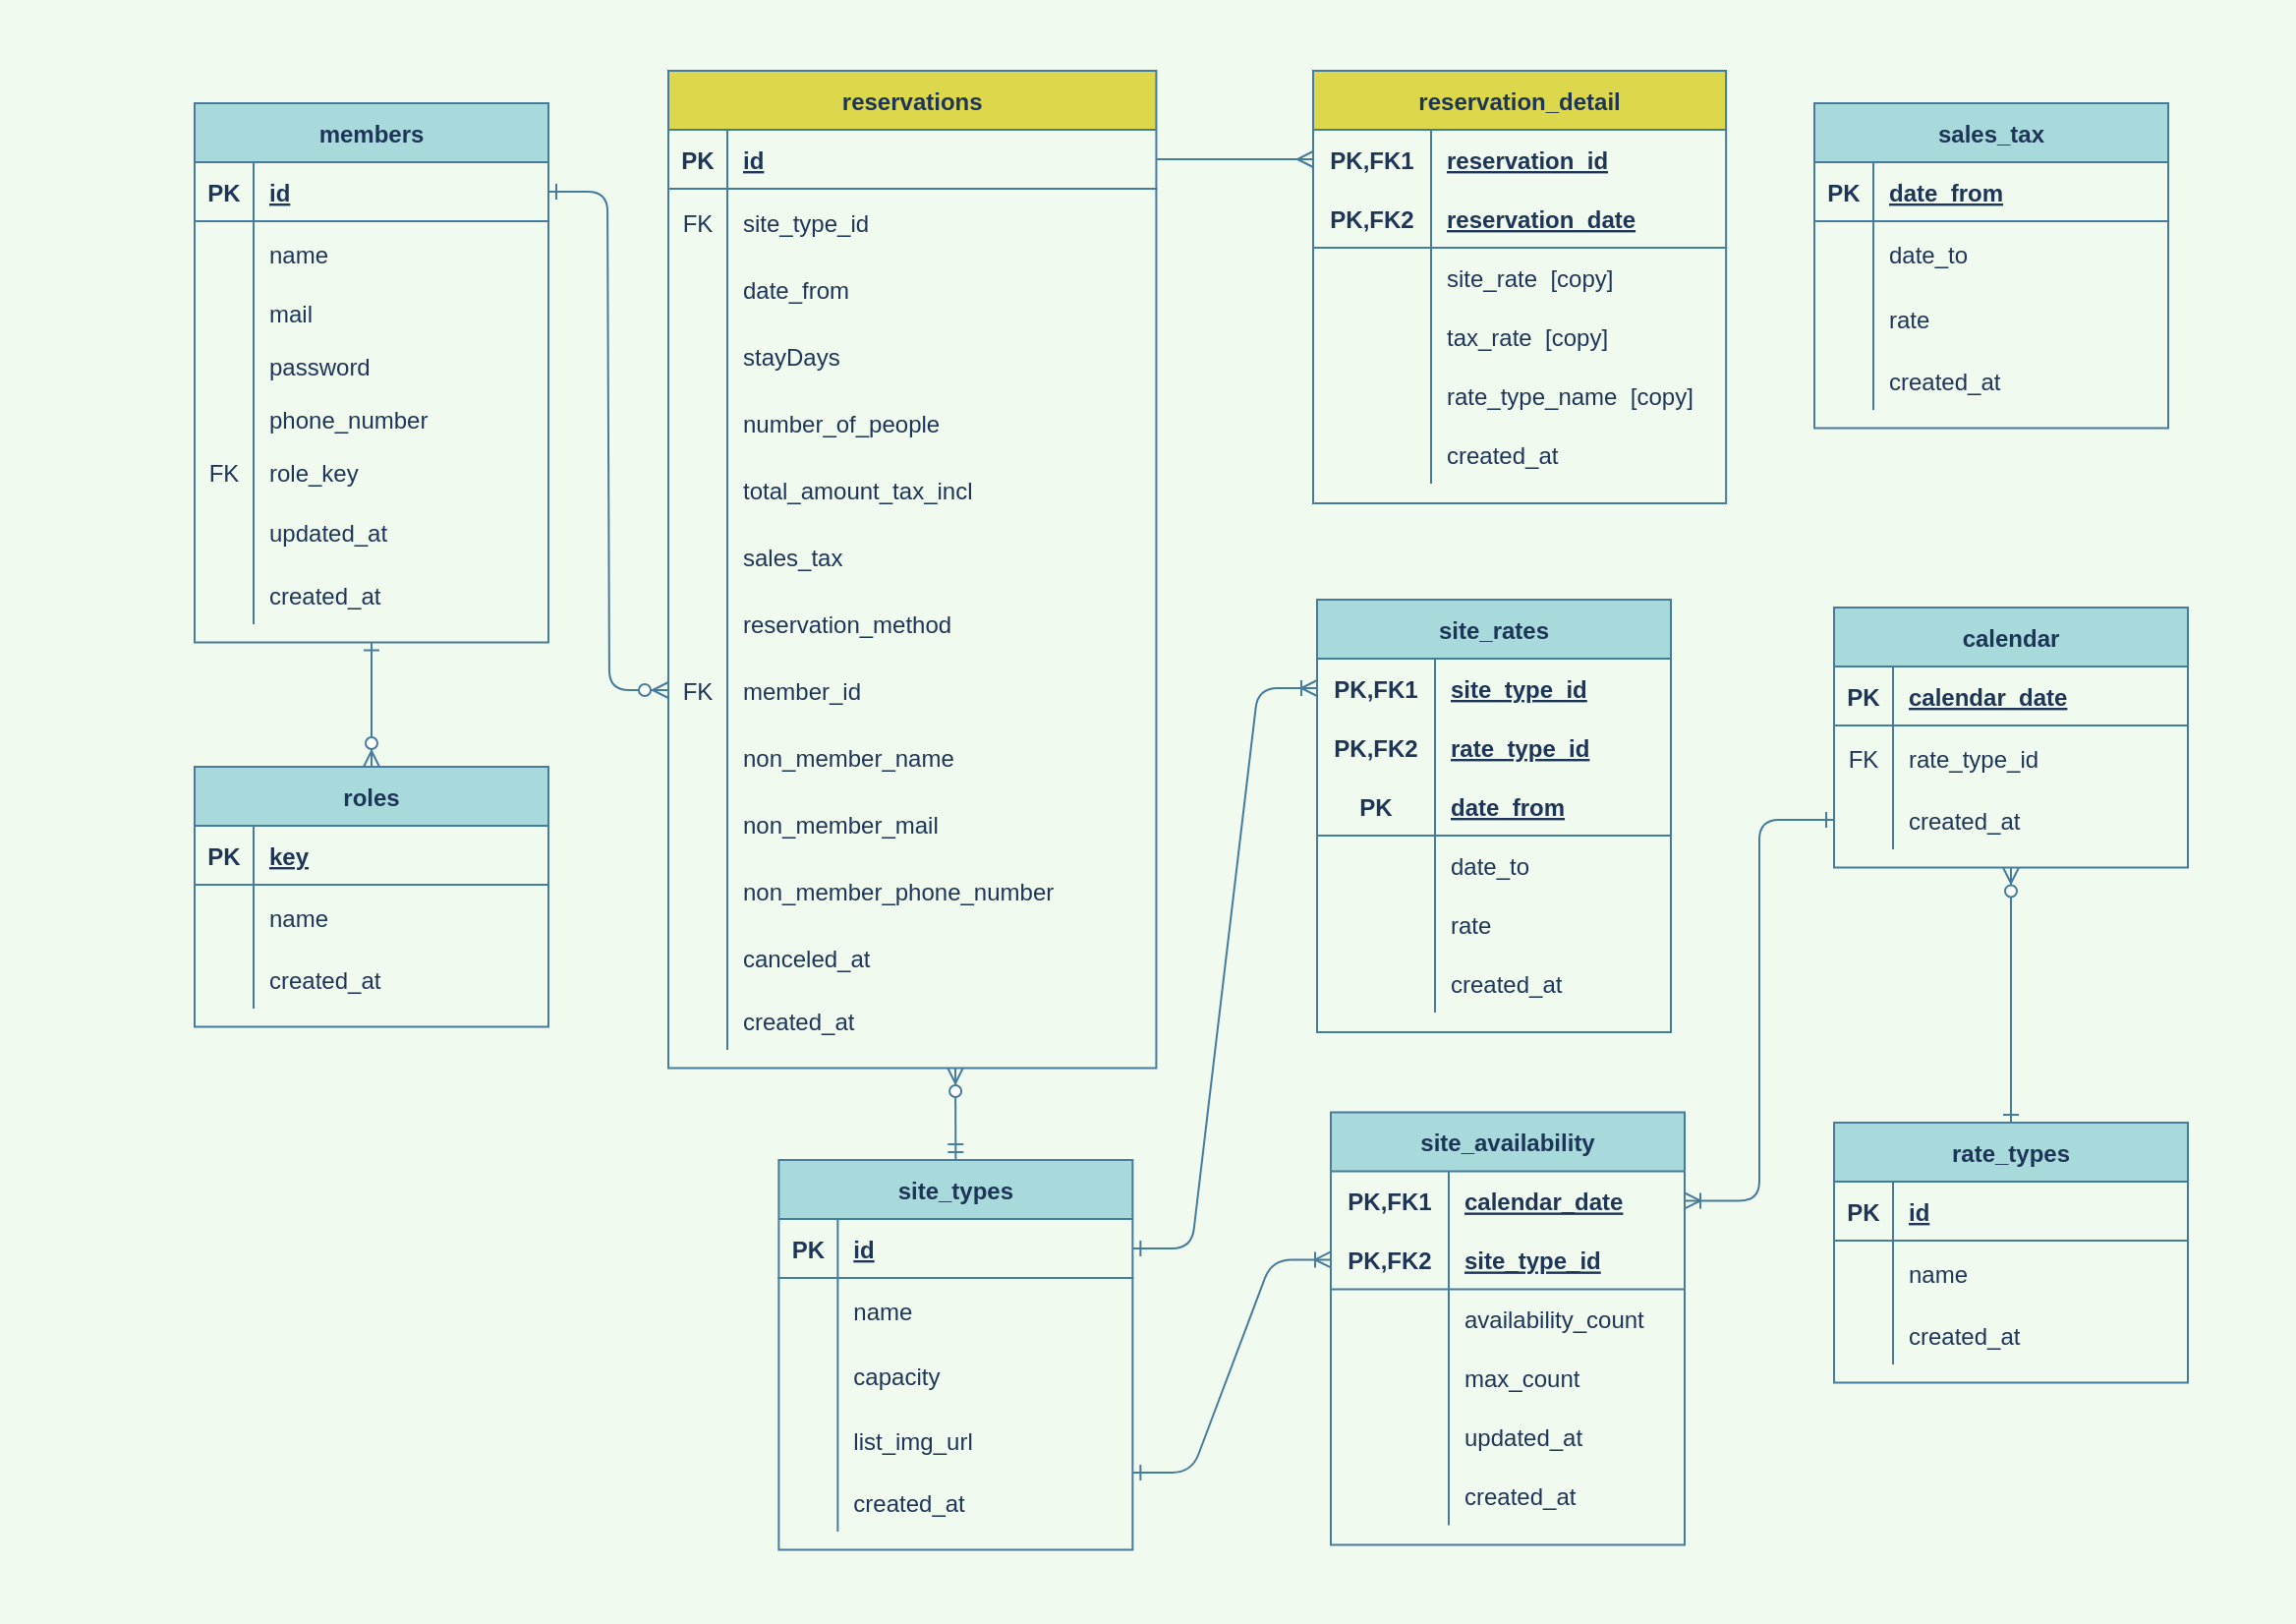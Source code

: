 <mxfile>
    <diagram id="zDYJP6Qu5D2KTp6xRncn" name="ページ1">
        <mxGraphModel dx="937" dy="673" grid="0" gridSize="10" guides="1" tooltips="1" connect="1" arrows="1" fold="1" page="1" pageScale="1" pageWidth="1169" pageHeight="827" background="#F1FAEE" math="0" shadow="0">
            <root>
                <mxCell id="0"/>
                <mxCell id="1" parent="0"/>
                <mxCell id="901" value="" style="whiteSpace=wrap;html=1;fillColor=none;fontColor=#1D3557;strokeColor=none;" parent="1" vertex="1">
                    <mxGeometry y="2" width="1167" height="825" as="geometry"/>
                </mxCell>
                <mxCell id="2" value="members" style="shape=table;startSize=30;container=1;collapsible=1;childLayout=tableLayout;fixedRows=1;rowLines=0;fontStyle=1;align=center;resizeLast=1;fillColor=#A8DADC;strokeColor=#457B9D;fontColor=#1D3557;" parent="1" vertex="1">
                    <mxGeometry x="99" y="54.5" width="180" height="274.25" as="geometry"/>
                </mxCell>
                <mxCell id="3" value="" style="shape=partialRectangle;collapsible=0;dropTarget=0;pointerEvents=0;fillColor=none;top=0;left=0;bottom=1;right=0;points=[[0,0.5],[1,0.5]];portConstraint=eastwest;strokeColor=#457B9D;fontColor=#1D3557;" parent="2" vertex="1">
                    <mxGeometry y="30" width="180" height="30" as="geometry"/>
                </mxCell>
                <mxCell id="4" value="PK" style="shape=partialRectangle;connectable=0;fillColor=none;top=0;left=0;bottom=0;right=0;fontStyle=1;overflow=hidden;strokeColor=#457B9D;fontColor=#1D3557;" parent="3" vertex="1">
                    <mxGeometry width="30" height="30" as="geometry"/>
                </mxCell>
                <mxCell id="5" value="id" style="shape=partialRectangle;connectable=0;fillColor=none;top=0;left=0;bottom=0;right=0;align=left;spacingLeft=6;fontStyle=5;overflow=hidden;strokeColor=#457B9D;fontColor=#1D3557;" parent="3" vertex="1">
                    <mxGeometry x="30" width="150" height="30" as="geometry"/>
                </mxCell>
                <mxCell id="6" value="" style="shape=partialRectangle;collapsible=0;dropTarget=0;pointerEvents=0;fillColor=none;top=0;left=0;bottom=0;right=0;points=[[0,0.5],[1,0.5]];portConstraint=eastwest;strokeColor=#457B9D;fontColor=#1D3557;" parent="2" vertex="1">
                    <mxGeometry y="60" width="180" height="33" as="geometry"/>
                </mxCell>
                <mxCell id="7" value="" style="shape=partialRectangle;connectable=0;fillColor=none;top=0;left=0;bottom=0;right=0;editable=1;overflow=hidden;strokeColor=#457B9D;fontColor=#1D3557;" parent="6" vertex="1">
                    <mxGeometry width="30" height="33" as="geometry"/>
                </mxCell>
                <mxCell id="8" value="name" style="shape=partialRectangle;connectable=0;fillColor=none;top=0;left=0;bottom=0;right=0;align=left;spacingLeft=6;overflow=hidden;strokeColor=#457B9D;fontColor=#1D3557;" parent="6" vertex="1">
                    <mxGeometry x="30" width="150" height="33" as="geometry"/>
                </mxCell>
                <mxCell id="9" value="" style="shape=partialRectangle;collapsible=0;dropTarget=0;pointerEvents=0;fillColor=none;top=0;left=0;bottom=0;right=0;points=[[0,0.5],[1,0.5]];portConstraint=eastwest;strokeColor=#457B9D;fontColor=#1D3557;" parent="2" vertex="1">
                    <mxGeometry y="93" width="180" height="27" as="geometry"/>
                </mxCell>
                <mxCell id="10" value="" style="shape=partialRectangle;connectable=0;fillColor=none;top=0;left=0;bottom=0;right=0;editable=1;overflow=hidden;strokeColor=#457B9D;fontColor=#1D3557;" parent="9" vertex="1">
                    <mxGeometry width="30" height="27" as="geometry"/>
                </mxCell>
                <mxCell id="11" value="mail" style="shape=partialRectangle;connectable=0;fillColor=none;top=0;left=0;bottom=0;right=0;align=left;spacingLeft=6;overflow=hidden;strokeColor=#457B9D;fontColor=#1D3557;" parent="9" vertex="1">
                    <mxGeometry x="30" width="150" height="27" as="geometry"/>
                </mxCell>
                <mxCell id="46" style="shape=partialRectangle;collapsible=0;dropTarget=0;pointerEvents=0;fillColor=none;top=0;left=0;bottom=0;right=0;points=[[0,0.5],[1,0.5]];portConstraint=eastwest;strokeColor=#457B9D;fontColor=#1D3557;" parent="2" vertex="1">
                    <mxGeometry y="120" width="180" height="27" as="geometry"/>
                </mxCell>
                <mxCell id="47" style="shape=partialRectangle;connectable=0;fillColor=none;top=0;left=0;bottom=0;right=0;editable=1;overflow=hidden;strokeColor=#457B9D;fontColor=#1D3557;" parent="46" vertex="1">
                    <mxGeometry width="30" height="27" as="geometry"/>
                </mxCell>
                <mxCell id="48" value="password" style="shape=partialRectangle;connectable=0;fillColor=none;top=0;left=0;bottom=0;right=0;align=left;spacingLeft=6;overflow=hidden;strokeColor=#457B9D;fontColor=#1D3557;" parent="46" vertex="1">
                    <mxGeometry x="30" width="150" height="27" as="geometry"/>
                </mxCell>
                <mxCell id="711" style="shape=partialRectangle;collapsible=0;dropTarget=0;pointerEvents=0;fillColor=none;top=0;left=0;bottom=0;right=0;points=[[0,0.5],[1,0.5]];portConstraint=eastwest;strokeColor=#457B9D;fontColor=#1D3557;" parent="2" vertex="1">
                    <mxGeometry y="147" width="180" height="27" as="geometry"/>
                </mxCell>
                <mxCell id="712" style="shape=partialRectangle;connectable=0;fillColor=none;top=0;left=0;bottom=0;right=0;editable=1;overflow=hidden;strokeColor=#457B9D;fontColor=#1D3557;" parent="711" vertex="1">
                    <mxGeometry width="30" height="27" as="geometry"/>
                </mxCell>
                <mxCell id="713" value="phone_number" style="shape=partialRectangle;connectable=0;fillColor=none;top=0;left=0;bottom=0;right=0;align=left;spacingLeft=6;overflow=hidden;strokeColor=#457B9D;fontColor=#1D3557;" parent="711" vertex="1">
                    <mxGeometry x="30" width="150" height="27" as="geometry"/>
                </mxCell>
                <mxCell id="758" style="shape=partialRectangle;collapsible=0;dropTarget=0;pointerEvents=0;fillColor=none;top=0;left=0;bottom=0;right=0;points=[[0,0.5],[1,0.5]];portConstraint=eastwest;strokeColor=#457B9D;fontColor=#1D3557;" parent="2" vertex="1">
                    <mxGeometry y="174" width="180" height="27" as="geometry"/>
                </mxCell>
                <mxCell id="759" value="FK" style="shape=partialRectangle;connectable=0;fillColor=none;top=0;left=0;bottom=0;right=0;editable=1;overflow=hidden;strokeColor=#457B9D;fontColor=#1D3557;" parent="758" vertex="1">
                    <mxGeometry width="30" height="27" as="geometry"/>
                </mxCell>
                <mxCell id="760" value="role_key" style="shape=partialRectangle;connectable=0;fillColor=none;top=0;left=0;bottom=0;right=0;align=left;spacingLeft=6;overflow=hidden;strokeColor=#457B9D;fontColor=#1D3557;" parent="758" vertex="1">
                    <mxGeometry x="30" width="150" height="27" as="geometry"/>
                </mxCell>
                <mxCell id="169" style="shape=partialRectangle;collapsible=0;dropTarget=0;pointerEvents=0;fillColor=none;top=0;left=0;bottom=0;right=0;points=[[0,0.5],[1,0.5]];portConstraint=eastwest;strokeColor=#457B9D;fontColor=#1D3557;" parent="2" vertex="1">
                    <mxGeometry y="201" width="180" height="34" as="geometry"/>
                </mxCell>
                <mxCell id="170" style="shape=partialRectangle;connectable=0;fillColor=none;top=0;left=0;bottom=0;right=0;editable=1;overflow=hidden;strokeColor=#457B9D;fontColor=#1D3557;" parent="169" vertex="1">
                    <mxGeometry width="30" height="34" as="geometry"/>
                </mxCell>
                <mxCell id="171" value="updated_at" style="shape=partialRectangle;connectable=0;fillColor=none;top=0;left=0;bottom=0;right=0;align=left;spacingLeft=6;overflow=hidden;strokeColor=#457B9D;fontColor=#1D3557;" parent="169" vertex="1">
                    <mxGeometry x="30" width="150" height="34" as="geometry"/>
                </mxCell>
                <mxCell id="43" style="shape=partialRectangle;collapsible=0;dropTarget=0;pointerEvents=0;fillColor=none;top=0;left=0;bottom=0;right=0;points=[[0,0.5],[1,0.5]];portConstraint=eastwest;strokeColor=#457B9D;fontColor=#1D3557;" parent="2" vertex="1">
                    <mxGeometry y="235" width="180" height="30" as="geometry"/>
                </mxCell>
                <mxCell id="44" style="shape=partialRectangle;connectable=0;fillColor=none;top=0;left=0;bottom=0;right=0;editable=1;overflow=hidden;strokeColor=#457B9D;fontColor=#1D3557;" parent="43" vertex="1">
                    <mxGeometry width="30" height="30" as="geometry"/>
                </mxCell>
                <mxCell id="45" value="created_at" style="shape=partialRectangle;connectable=0;fillColor=none;top=0;left=0;bottom=0;right=0;align=left;spacingLeft=6;overflow=hidden;strokeColor=#457B9D;fontColor=#1D3557;" parent="43" vertex="1">
                    <mxGeometry x="30" width="150" height="30" as="geometry"/>
                </mxCell>
                <mxCell id="84" value="roles" style="shape=table;startSize=30;container=1;collapsible=1;childLayout=tableLayout;fixedRows=1;rowLines=0;fontStyle=1;align=center;resizeLast=1;fillColor=#A8DADC;strokeColor=#457B9D;fontColor=#1D3557;" parent="1" vertex="1">
                    <mxGeometry x="99" y="392" width="180" height="132.25" as="geometry"/>
                </mxCell>
                <mxCell id="85" value="" style="shape=partialRectangle;collapsible=0;dropTarget=0;pointerEvents=0;fillColor=none;top=0;left=0;bottom=1;right=0;points=[[0,0.5],[1,0.5]];portConstraint=eastwest;strokeColor=#457B9D;fontColor=#1D3557;" parent="84" vertex="1">
                    <mxGeometry y="30" width="180" height="30" as="geometry"/>
                </mxCell>
                <mxCell id="86" value="PK" style="shape=partialRectangle;connectable=0;fillColor=none;top=0;left=0;bottom=0;right=0;fontStyle=1;overflow=hidden;strokeColor=#457B9D;fontColor=#1D3557;" parent="85" vertex="1">
                    <mxGeometry width="30" height="30" as="geometry"/>
                </mxCell>
                <mxCell id="87" value="key" style="shape=partialRectangle;connectable=0;fillColor=none;top=0;left=0;bottom=0;right=0;align=left;spacingLeft=6;fontStyle=5;overflow=hidden;strokeColor=#457B9D;fontColor=#1D3557;" parent="85" vertex="1">
                    <mxGeometry x="30" width="150" height="30" as="geometry"/>
                </mxCell>
                <mxCell id="88" value="" style="shape=partialRectangle;collapsible=0;dropTarget=0;pointerEvents=0;fillColor=none;top=0;left=0;bottom=0;right=0;points=[[0,0.5],[1,0.5]];portConstraint=eastwest;strokeColor=#457B9D;fontColor=#1D3557;" parent="84" vertex="1">
                    <mxGeometry y="60" width="180" height="33" as="geometry"/>
                </mxCell>
                <mxCell id="89" value="" style="shape=partialRectangle;connectable=0;fillColor=none;top=0;left=0;bottom=0;right=0;editable=1;overflow=hidden;strokeColor=#457B9D;fontColor=#1D3557;" parent="88" vertex="1">
                    <mxGeometry width="30" height="33" as="geometry"/>
                </mxCell>
                <mxCell id="90" value="name" style="shape=partialRectangle;connectable=0;fillColor=none;top=0;left=0;bottom=0;right=0;align=left;spacingLeft=6;overflow=hidden;strokeColor=#457B9D;fontColor=#1D3557;" parent="88" vertex="1">
                    <mxGeometry x="30" width="150" height="33" as="geometry"/>
                </mxCell>
                <mxCell id="100" style="shape=partialRectangle;collapsible=0;dropTarget=0;pointerEvents=0;fillColor=none;top=0;left=0;bottom=0;right=0;points=[[0,0.5],[1,0.5]];portConstraint=eastwest;strokeColor=#457B9D;fontColor=#1D3557;" parent="84" vertex="1">
                    <mxGeometry y="93" width="180" height="30" as="geometry"/>
                </mxCell>
                <mxCell id="101" style="shape=partialRectangle;connectable=0;fillColor=none;top=0;left=0;bottom=0;right=0;editable=1;overflow=hidden;strokeColor=#457B9D;fontColor=#1D3557;" parent="100" vertex="1">
                    <mxGeometry width="30" height="30" as="geometry"/>
                </mxCell>
                <mxCell id="102" value="created_at" style="shape=partialRectangle;connectable=0;fillColor=none;top=0;left=0;bottom=0;right=0;align=left;spacingLeft=6;overflow=hidden;strokeColor=#457B9D;fontColor=#1D3557;" parent="100" vertex="1">
                    <mxGeometry x="30" width="150" height="30" as="geometry"/>
                </mxCell>
                <mxCell id="129" value="site_types" style="shape=table;startSize=30;container=1;collapsible=1;childLayout=tableLayout;fixedRows=1;rowLines=0;fontStyle=1;align=center;resizeLast=1;fillColor=#A8DADC;strokeColor=#457B9D;fontColor=#1D3557;" parent="1" vertex="1">
                    <mxGeometry x="396.18" y="591.99" width="180" height="198.25" as="geometry"/>
                </mxCell>
                <mxCell id="130" value="" style="shape=partialRectangle;collapsible=0;dropTarget=0;pointerEvents=0;fillColor=none;top=0;left=0;bottom=1;right=0;points=[[0,0.5],[1,0.5]];portConstraint=eastwest;strokeColor=#457B9D;fontColor=#1D3557;" parent="129" vertex="1">
                    <mxGeometry y="30" width="180" height="30" as="geometry"/>
                </mxCell>
                <mxCell id="131" value="PK" style="shape=partialRectangle;connectable=0;fillColor=none;top=0;left=0;bottom=0;right=0;fontStyle=1;overflow=hidden;strokeColor=#457B9D;fontColor=#1D3557;" parent="130" vertex="1">
                    <mxGeometry width="30" height="30" as="geometry"/>
                </mxCell>
                <mxCell id="132" value="id" style="shape=partialRectangle;connectable=0;fillColor=none;top=0;left=0;bottom=0;right=0;align=left;spacingLeft=6;fontStyle=5;overflow=hidden;strokeColor=#457B9D;fontColor=#1D3557;" parent="130" vertex="1">
                    <mxGeometry x="30" width="150" height="30" as="geometry"/>
                </mxCell>
                <mxCell id="133" value="" style="shape=partialRectangle;collapsible=0;dropTarget=0;pointerEvents=0;fillColor=none;top=0;left=0;bottom=0;right=0;points=[[0,0.5],[1,0.5]];portConstraint=eastwest;strokeColor=#457B9D;fontColor=#1D3557;" parent="129" vertex="1">
                    <mxGeometry y="60" width="180" height="33" as="geometry"/>
                </mxCell>
                <mxCell id="134" value="" style="shape=partialRectangle;connectable=0;fillColor=none;top=0;left=0;bottom=0;right=0;editable=1;overflow=hidden;strokeColor=#457B9D;fontColor=#1D3557;" parent="133" vertex="1">
                    <mxGeometry width="30" height="33" as="geometry"/>
                </mxCell>
                <mxCell id="135" value="name" style="shape=partialRectangle;connectable=0;fillColor=none;top=0;left=0;bottom=0;right=0;align=left;spacingLeft=6;overflow=hidden;strokeColor=#457B9D;fontColor=#1D3557;" parent="133" vertex="1">
                    <mxGeometry x="30" width="150" height="33" as="geometry"/>
                </mxCell>
                <mxCell id="764" style="shape=partialRectangle;collapsible=0;dropTarget=0;pointerEvents=0;fillColor=none;top=0;left=0;bottom=0;right=0;points=[[0,0.5],[1,0.5]];portConstraint=eastwest;strokeColor=#457B9D;fontColor=#1D3557;" parent="129" vertex="1">
                    <mxGeometry y="93" width="180" height="33" as="geometry"/>
                </mxCell>
                <mxCell id="765" style="shape=partialRectangle;connectable=0;fillColor=none;top=0;left=0;bottom=0;right=0;editable=1;overflow=hidden;strokeColor=#457B9D;fontColor=#1D3557;" parent="764" vertex="1">
                    <mxGeometry width="30" height="33" as="geometry"/>
                </mxCell>
                <mxCell id="766" value="capacity" style="shape=partialRectangle;connectable=0;fillColor=none;top=0;left=0;bottom=0;right=0;align=left;spacingLeft=6;overflow=hidden;strokeColor=#457B9D;fontColor=#1D3557;" parent="764" vertex="1">
                    <mxGeometry x="30" width="150" height="33" as="geometry"/>
                </mxCell>
                <mxCell id="767" style="shape=partialRectangle;collapsible=0;dropTarget=0;pointerEvents=0;fillColor=none;top=0;left=0;bottom=0;right=0;points=[[0,0.5],[1,0.5]];portConstraint=eastwest;strokeColor=#457B9D;fontColor=#1D3557;" parent="129" vertex="1">
                    <mxGeometry y="126" width="180" height="33" as="geometry"/>
                </mxCell>
                <mxCell id="768" style="shape=partialRectangle;connectable=0;fillColor=none;top=0;left=0;bottom=0;right=0;editable=1;overflow=hidden;strokeColor=#457B9D;fontColor=#1D3557;" parent="767" vertex="1">
                    <mxGeometry width="30" height="33" as="geometry"/>
                </mxCell>
                <mxCell id="769" value="list_img_url" style="shape=partialRectangle;connectable=0;fillColor=none;top=0;left=0;bottom=0;right=0;align=left;spacingLeft=6;overflow=hidden;strokeColor=#457B9D;fontColor=#1D3557;" parent="767" vertex="1">
                    <mxGeometry x="30" width="150" height="33" as="geometry"/>
                </mxCell>
                <mxCell id="139" style="shape=partialRectangle;collapsible=0;dropTarget=0;pointerEvents=0;fillColor=none;top=0;left=0;bottom=0;right=0;points=[[0,0.5],[1,0.5]];portConstraint=eastwest;strokeColor=#457B9D;fontColor=#1D3557;" parent="129" vertex="1">
                    <mxGeometry y="159" width="180" height="30" as="geometry"/>
                </mxCell>
                <mxCell id="140" style="shape=partialRectangle;connectable=0;fillColor=none;top=0;left=0;bottom=0;right=0;editable=1;overflow=hidden;strokeColor=#457B9D;fontColor=#1D3557;" parent="139" vertex="1">
                    <mxGeometry width="30" height="30" as="geometry"/>
                </mxCell>
                <mxCell id="141" value="created_at" style="shape=partialRectangle;connectable=0;fillColor=none;top=0;left=0;bottom=0;right=0;align=left;spacingLeft=6;overflow=hidden;strokeColor=#457B9D;fontColor=#1D3557;" parent="139" vertex="1">
                    <mxGeometry x="30" width="150" height="30" as="geometry"/>
                </mxCell>
                <mxCell id="175" value="" style="edgeStyle=entityRelationEdgeStyle;fontSize=12;html=1;endArrow=ERzeroToMany;startArrow=ERone;fontColor=#1D3557;strokeColor=#457B9D;fillColor=#A8DADC;entryX=0;entryY=0.5;entryDx=0;entryDy=0;startFill=0;labelBackgroundColor=#F1FAEE;" parent="1" source="3" target="817" edge="1">
                    <mxGeometry width="100" height="100" relative="1" as="geometry">
                        <mxPoint x="450" y="788" as="sourcePoint"/>
                        <mxPoint x="375.0" y="131.0" as="targetPoint"/>
                    </mxGeometry>
                </mxCell>
                <mxCell id="176" value="" style="fontSize=12;html=1;endArrow=ERzeroToMany;startArrow=ERmandOne;fontColor=#1D3557;strokeColor=#457B9D;fillColor=#A8DADC;exitX=0.5;exitY=0;exitDx=0;exitDy=0;labelBackgroundColor=#F1FAEE;" parent="1" source="129" edge="1">
                    <mxGeometry width="100" height="100" relative="1" as="geometry">
                        <mxPoint x="548" y="419.74" as="sourcePoint"/>
                        <mxPoint x="486" y="545" as="targetPoint"/>
                    </mxGeometry>
                </mxCell>
                <mxCell id="250" value="sales_tax" style="shape=table;startSize=30;container=1;collapsible=1;childLayout=tableLayout;fixedRows=1;rowLines=0;fontStyle=1;align=center;resizeLast=1;fillColor=#A8DADC;strokeColor=#457B9D;fontColor=#1D3557;" parent="1" vertex="1">
                    <mxGeometry x="923" y="54.5" width="180" height="165.25" as="geometry"/>
                </mxCell>
                <mxCell id="251" value="" style="shape=partialRectangle;collapsible=0;dropTarget=0;pointerEvents=0;fillColor=none;top=0;left=0;bottom=1;right=0;points=[[0,0.5],[1,0.5]];portConstraint=eastwest;strokeColor=#457B9D;fontColor=#1D3557;" parent="250" vertex="1">
                    <mxGeometry y="30" width="180" height="30" as="geometry"/>
                </mxCell>
                <mxCell id="252" value="PK" style="shape=partialRectangle;connectable=0;fillColor=none;top=0;left=0;bottom=0;right=0;fontStyle=1;overflow=hidden;strokeColor=#457B9D;fontColor=#1D3557;" parent="251" vertex="1">
                    <mxGeometry width="30" height="30" as="geometry"/>
                </mxCell>
                <mxCell id="253" value="date_from" style="shape=partialRectangle;connectable=0;fillColor=none;top=0;left=0;bottom=0;right=0;align=left;spacingLeft=6;fontStyle=5;overflow=hidden;strokeColor=#457B9D;fontColor=#1D3557;" parent="251" vertex="1">
                    <mxGeometry x="30" width="150" height="30" as="geometry"/>
                </mxCell>
                <mxCell id="777" style="shape=partialRectangle;collapsible=0;dropTarget=0;pointerEvents=0;fillColor=none;top=0;left=0;bottom=0;right=0;points=[[0,0.5],[1,0.5]];portConstraint=eastwest;strokeColor=#457B9D;fontColor=#1D3557;" parent="250" vertex="1">
                    <mxGeometry y="60" width="180" height="33" as="geometry"/>
                </mxCell>
                <mxCell id="778" style="shape=partialRectangle;connectable=0;fillColor=none;top=0;left=0;bottom=0;right=0;editable=1;overflow=hidden;strokeColor=#457B9D;fontColor=#1D3557;" parent="777" vertex="1">
                    <mxGeometry width="30" height="33" as="geometry"/>
                </mxCell>
                <mxCell id="779" value="date_to" style="shape=partialRectangle;connectable=0;fillColor=none;top=0;left=0;bottom=0;right=0;align=left;spacingLeft=6;overflow=hidden;strokeColor=#457B9D;fontColor=#1D3557;" parent="777" vertex="1">
                    <mxGeometry x="30" width="150" height="33" as="geometry"/>
                </mxCell>
                <mxCell id="254" value="" style="shape=partialRectangle;collapsible=0;dropTarget=0;pointerEvents=0;fillColor=none;top=0;left=0;bottom=0;right=0;points=[[0,0.5],[1,0.5]];portConstraint=eastwest;strokeColor=#457B9D;fontColor=#1D3557;" parent="250" vertex="1">
                    <mxGeometry y="93" width="180" height="33" as="geometry"/>
                </mxCell>
                <mxCell id="255" value="" style="shape=partialRectangle;connectable=0;fillColor=none;top=0;left=0;bottom=0;right=0;editable=1;overflow=hidden;strokeColor=#457B9D;fontColor=#1D3557;" parent="254" vertex="1">
                    <mxGeometry width="30" height="33" as="geometry"/>
                </mxCell>
                <mxCell id="256" value="rate" style="shape=partialRectangle;connectable=0;fillColor=none;top=0;left=0;bottom=0;right=0;align=left;spacingLeft=6;overflow=hidden;strokeColor=#457B9D;fontColor=#1D3557;" parent="254" vertex="1">
                    <mxGeometry x="30" width="150" height="33" as="geometry"/>
                </mxCell>
                <mxCell id="257" style="shape=partialRectangle;collapsible=0;dropTarget=0;pointerEvents=0;fillColor=none;top=0;left=0;bottom=0;right=0;points=[[0,0.5],[1,0.5]];portConstraint=eastwest;strokeColor=#457B9D;fontColor=#1D3557;" parent="250" vertex="1">
                    <mxGeometry y="126" width="180" height="30" as="geometry"/>
                </mxCell>
                <mxCell id="258" style="shape=partialRectangle;connectable=0;fillColor=none;top=0;left=0;bottom=0;right=0;editable=1;overflow=hidden;strokeColor=#457B9D;fontColor=#1D3557;" parent="257" vertex="1">
                    <mxGeometry width="30" height="30" as="geometry"/>
                </mxCell>
                <mxCell id="259" value="created_at" style="shape=partialRectangle;connectable=0;fillColor=none;top=0;left=0;bottom=0;right=0;align=left;spacingLeft=6;overflow=hidden;strokeColor=#457B9D;fontColor=#1D3557;" parent="257" vertex="1">
                    <mxGeometry x="30" width="150" height="30" as="geometry"/>
                </mxCell>
                <mxCell id="265" value="" style="fontSize=12;html=1;endArrow=ERmany;fontColor=#1D3557;strokeColor=#457B9D;fillColor=#A8DADC;exitX=1;exitY=0.5;exitDx=0;exitDy=0;entryX=0;entryY=0.5;entryDx=0;entryDy=0;labelBackgroundColor=#F1FAEE;" parent="1" source="793" target="836" edge="1">
                    <mxGeometry width="100" height="100" relative="1" as="geometry">
                        <mxPoint x="597.357" y="99.5" as="sourcePoint"/>
                        <mxPoint x="649" y="91" as="targetPoint"/>
                    </mxGeometry>
                </mxCell>
                <mxCell id="363" value="calendar" style="shape=table;startSize=30;container=1;collapsible=1;childLayout=tableLayout;fixedRows=1;rowLines=0;fontStyle=1;align=center;resizeLast=1;fillColor=#A8DADC;strokeColor=#457B9D;fontColor=#1D3557;" parent="1" vertex="1">
                    <mxGeometry x="933" y="311" width="180" height="132.25" as="geometry"/>
                </mxCell>
                <mxCell id="364" value="" style="shape=partialRectangle;collapsible=0;dropTarget=0;pointerEvents=0;fillColor=none;top=0;left=0;bottom=1;right=0;points=[[0,0.5],[1,0.5]];portConstraint=eastwest;strokeColor=#457B9D;fontColor=#1D3557;" parent="363" vertex="1">
                    <mxGeometry y="30" width="180" height="30" as="geometry"/>
                </mxCell>
                <mxCell id="365" value="PK" style="shape=partialRectangle;connectable=0;fillColor=none;top=0;left=0;bottom=0;right=0;fontStyle=1;overflow=hidden;strokeColor=#457B9D;fontColor=#1D3557;" parent="364" vertex="1">
                    <mxGeometry width="30" height="30" as="geometry"/>
                </mxCell>
                <mxCell id="366" value="calendar_date" style="shape=partialRectangle;connectable=0;fillColor=none;top=0;left=0;bottom=0;right=0;align=left;spacingLeft=6;fontStyle=5;overflow=hidden;strokeColor=#457B9D;fontColor=#1D3557;" parent="364" vertex="1">
                    <mxGeometry x="30" width="150" height="30" as="geometry"/>
                </mxCell>
                <mxCell id="367" value="" style="shape=partialRectangle;collapsible=0;dropTarget=0;pointerEvents=0;fillColor=none;top=0;left=0;bottom=0;right=0;points=[[0,0.5],[1,0.5]];portConstraint=eastwest;strokeColor=#457B9D;fontColor=#1D3557;" parent="363" vertex="1">
                    <mxGeometry y="60" width="180" height="33" as="geometry"/>
                </mxCell>
                <mxCell id="368" value="FK" style="shape=partialRectangle;connectable=0;fillColor=none;top=0;left=0;bottom=0;right=0;editable=1;overflow=hidden;strokeColor=#457B9D;fontColor=#1D3557;" parent="367" vertex="1">
                    <mxGeometry width="30" height="33" as="geometry"/>
                </mxCell>
                <mxCell id="369" value="rate_type_id" style="shape=partialRectangle;connectable=0;fillColor=none;top=0;left=0;bottom=0;right=0;align=left;spacingLeft=6;overflow=hidden;strokeColor=#457B9D;fontColor=#1D3557;" parent="367" vertex="1">
                    <mxGeometry x="30" width="150" height="33" as="geometry"/>
                </mxCell>
                <mxCell id="373" style="shape=partialRectangle;collapsible=0;dropTarget=0;pointerEvents=0;fillColor=none;top=0;left=0;bottom=0;right=0;points=[[0,0.5],[1,0.5]];portConstraint=eastwest;strokeColor=#457B9D;fontColor=#1D3557;" parent="363" vertex="1">
                    <mxGeometry y="93" width="180" height="30" as="geometry"/>
                </mxCell>
                <mxCell id="374" style="shape=partialRectangle;connectable=0;fillColor=none;top=0;left=0;bottom=0;right=0;editable=1;overflow=hidden;strokeColor=#457B9D;fontColor=#1D3557;" parent="373" vertex="1">
                    <mxGeometry width="30" height="30" as="geometry"/>
                </mxCell>
                <mxCell id="375" value="created_at" style="shape=partialRectangle;connectable=0;fillColor=none;top=0;left=0;bottom=0;right=0;align=left;spacingLeft=6;overflow=hidden;strokeColor=#457B9D;fontColor=#1D3557;" parent="373" vertex="1">
                    <mxGeometry x="30" width="150" height="30" as="geometry"/>
                </mxCell>
                <mxCell id="380" value="" style="edgeStyle=entityRelationEdgeStyle;fontSize=12;html=1;endArrow=ERoneToMany;startArrow=ERone;exitX=1;exitY=0.5;exitDx=0;exitDy=0;strokeColor=#457B9D;fontColor=#1D3557;endFill=0;startFill=0;entryX=0;entryY=0.5;entryDx=0;entryDy=0;labelBackgroundColor=#F1FAEE;" parent="1" source="130" target="524" edge="1">
                    <mxGeometry width="100" height="100" relative="1" as="geometry">
                        <mxPoint x="752" y="239.74" as="sourcePoint"/>
                        <mxPoint x="921" y="209.74" as="targetPoint"/>
                    </mxGeometry>
                </mxCell>
                <mxCell id="415" value="rate_types" style="shape=table;startSize=30;container=1;collapsible=1;childLayout=tableLayout;fixedRows=1;rowLines=0;fontStyle=1;align=center;resizeLast=1;fillColor=#A8DADC;strokeColor=#457B9D;fontColor=#1D3557;" parent="1" vertex="1">
                    <mxGeometry x="933" y="573" width="180" height="132.25" as="geometry"/>
                </mxCell>
                <mxCell id="416" value="" style="shape=partialRectangle;collapsible=0;dropTarget=0;pointerEvents=0;fillColor=none;top=0;left=0;bottom=1;right=0;points=[[0,0.5],[1,0.5]];portConstraint=eastwest;strokeColor=#457B9D;fontColor=#1D3557;" parent="415" vertex="1">
                    <mxGeometry y="30" width="180" height="30" as="geometry"/>
                </mxCell>
                <mxCell id="417" value="PK" style="shape=partialRectangle;connectable=0;fillColor=none;top=0;left=0;bottom=0;right=0;fontStyle=1;overflow=hidden;strokeColor=#457B9D;fontColor=#1D3557;" parent="416" vertex="1">
                    <mxGeometry width="30" height="30" as="geometry"/>
                </mxCell>
                <mxCell id="418" value="id" style="shape=partialRectangle;connectable=0;fillColor=none;top=0;left=0;bottom=0;right=0;align=left;spacingLeft=6;fontStyle=5;overflow=hidden;strokeColor=#457B9D;fontColor=#1D3557;" parent="416" vertex="1">
                    <mxGeometry x="30" width="150" height="30" as="geometry"/>
                </mxCell>
                <mxCell id="425" value="" style="shape=partialRectangle;collapsible=0;dropTarget=0;pointerEvents=0;fillColor=none;top=0;left=0;bottom=0;right=0;points=[[0,0.5],[1,0.5]];portConstraint=eastwest;strokeColor=#457B9D;fontColor=#1D3557;" parent="415" vertex="1">
                    <mxGeometry y="60" width="180" height="33" as="geometry"/>
                </mxCell>
                <mxCell id="426" value="" style="shape=partialRectangle;connectable=0;fillColor=none;top=0;left=0;bottom=0;right=0;editable=1;overflow=hidden;strokeColor=#457B9D;fontColor=#1D3557;" parent="425" vertex="1">
                    <mxGeometry width="30" height="33" as="geometry"/>
                </mxCell>
                <mxCell id="427" value="name" style="shape=partialRectangle;connectable=0;fillColor=none;top=0;left=0;bottom=0;right=0;align=left;spacingLeft=6;overflow=hidden;strokeColor=#457B9D;fontColor=#1D3557;" parent="425" vertex="1">
                    <mxGeometry x="30" width="150" height="33" as="geometry"/>
                </mxCell>
                <mxCell id="431" style="shape=partialRectangle;collapsible=0;dropTarget=0;pointerEvents=0;fillColor=none;top=0;left=0;bottom=0;right=0;points=[[0,0.5],[1,0.5]];portConstraint=eastwest;strokeColor=#457B9D;fontColor=#1D3557;" parent="415" vertex="1">
                    <mxGeometry y="93" width="180" height="30" as="geometry"/>
                </mxCell>
                <mxCell id="432" style="shape=partialRectangle;connectable=0;fillColor=none;top=0;left=0;bottom=0;right=0;editable=1;overflow=hidden;strokeColor=#457B9D;fontColor=#1D3557;" parent="431" vertex="1">
                    <mxGeometry width="30" height="30" as="geometry"/>
                </mxCell>
                <mxCell id="433" value="created_at" style="shape=partialRectangle;connectable=0;fillColor=none;top=0;left=0;bottom=0;right=0;align=left;spacingLeft=6;overflow=hidden;strokeColor=#457B9D;fontColor=#1D3557;" parent="431" vertex="1">
                    <mxGeometry x="30" width="150" height="30" as="geometry"/>
                </mxCell>
                <mxCell id="460" value="" style="fontSize=12;html=1;endArrow=ERoneToMany;startArrow=ERone;fontColor=#1D3557;strokeColor=#457B9D;fillColor=#A8DADC;exitX=0;exitY=0.5;exitDx=0;exitDy=0;startFill=0;labelBackgroundColor=#F1FAEE;entryX=1;entryY=0.5;entryDx=0;entryDy=0;edgeStyle=orthogonalEdgeStyle;" parent="1" source="373" target="464" edge="1">
                    <mxGeometry width="100" height="100" relative="1" as="geometry">
                        <mxPoint x="1217" y="272.74" as="sourcePoint"/>
                        <mxPoint x="1160" y="500.74" as="targetPoint"/>
                    </mxGeometry>
                </mxCell>
                <mxCell id="461" value="" style="fontSize=12;html=1;endArrow=ERone;startArrow=ERzeroToMany;strokeColor=#457B9D;fontColor=#1D3557;startFill=1;endFill=0;labelBackgroundColor=#F1FAEE;entryX=0.5;entryY=0;entryDx=0;entryDy=0;exitX=0.5;exitY=1;exitDx=0;exitDy=0;" parent="1" source="363" target="415" edge="1">
                    <mxGeometry width="100" height="100" relative="1" as="geometry">
                        <mxPoint x="989" y="426" as="sourcePoint"/>
                        <mxPoint x="1035" y="513" as="targetPoint"/>
                    </mxGeometry>
                </mxCell>
                <mxCell id="463" value="site_availability" style="shape=table;startSize=30;container=1;collapsible=1;childLayout=tableLayout;fixedRows=1;rowLines=0;fontStyle=1;align=center;resizeLast=1;rounded=0;sketch=0;fontColor=#1D3557;strokeColor=#457B9D;fillColor=#A8DADC;" parent="1" vertex="1">
                    <mxGeometry x="677" y="567.74" width="180" height="220" as="geometry"/>
                </mxCell>
                <mxCell id="464" value="" style="shape=partialRectangle;collapsible=0;dropTarget=0;pointerEvents=0;fillColor=none;top=0;left=0;bottom=0;right=0;points=[[0,0.5],[1,0.5]];portConstraint=eastwest;strokeColor=#457B9D;fontColor=#1D3557;" parent="463" vertex="1">
                    <mxGeometry y="30" width="180" height="30" as="geometry"/>
                </mxCell>
                <mxCell id="465" value="PK,FK1" style="shape=partialRectangle;connectable=0;fillColor=none;top=0;left=0;bottom=0;right=0;fontStyle=1;overflow=hidden;strokeColor=#457B9D;fontColor=#1D3557;" parent="464" vertex="1">
                    <mxGeometry width="60" height="30" as="geometry"/>
                </mxCell>
                <mxCell id="466" value="calendar_date" style="shape=partialRectangle;connectable=0;fillColor=none;top=0;left=0;bottom=0;right=0;align=left;spacingLeft=6;fontStyle=5;overflow=hidden;strokeColor=#457B9D;fontColor=#1D3557;" parent="464" vertex="1">
                    <mxGeometry x="60" width="120" height="30" as="geometry"/>
                </mxCell>
                <mxCell id="467" value="" style="shape=partialRectangle;collapsible=0;dropTarget=0;pointerEvents=0;fillColor=none;top=0;left=0;bottom=1;right=0;points=[[0,0.5],[1,0.5]];portConstraint=eastwest;strokeColor=#457B9D;fontColor=#1D3557;" parent="463" vertex="1">
                    <mxGeometry y="60" width="180" height="30" as="geometry"/>
                </mxCell>
                <mxCell id="468" value="PK,FK2" style="shape=partialRectangle;connectable=0;fillColor=none;top=0;left=0;bottom=0;right=0;fontStyle=1;overflow=hidden;strokeColor=#457B9D;fontColor=#1D3557;" parent="467" vertex="1">
                    <mxGeometry width="60" height="30" as="geometry"/>
                </mxCell>
                <mxCell id="469" value="site_type_id" style="shape=partialRectangle;connectable=0;fillColor=none;top=0;left=0;bottom=0;right=0;align=left;spacingLeft=6;fontStyle=5;overflow=hidden;strokeColor=#457B9D;fontColor=#1D3557;" parent="467" vertex="1">
                    <mxGeometry x="60" width="120" height="30" as="geometry"/>
                </mxCell>
                <mxCell id="470" value="" style="shape=partialRectangle;collapsible=0;dropTarget=0;pointerEvents=0;fillColor=none;top=0;left=0;bottom=0;right=0;points=[[0,0.5],[1,0.5]];portConstraint=eastwest;strokeColor=#457B9D;fontColor=#1D3557;" parent="463" vertex="1">
                    <mxGeometry y="90" width="180" height="30" as="geometry"/>
                </mxCell>
                <mxCell id="471" value="" style="shape=partialRectangle;connectable=0;fillColor=none;top=0;left=0;bottom=0;right=0;editable=1;overflow=hidden;strokeColor=#457B9D;fontColor=#1D3557;" parent="470" vertex="1">
                    <mxGeometry width="60" height="30" as="geometry"/>
                </mxCell>
                <mxCell id="472" value="availability_count" style="shape=partialRectangle;connectable=0;fillColor=none;top=0;left=0;bottom=0;right=0;align=left;spacingLeft=6;overflow=hidden;strokeColor=#457B9D;fontColor=#1D3557;" parent="470" vertex="1">
                    <mxGeometry x="60" width="120" height="30" as="geometry"/>
                </mxCell>
                <mxCell id="473" value="" style="shape=partialRectangle;collapsible=0;dropTarget=0;pointerEvents=0;fillColor=none;top=0;left=0;bottom=0;right=0;points=[[0,0.5],[1,0.5]];portConstraint=eastwest;strokeColor=#457B9D;fontColor=#1D3557;" parent="463" vertex="1">
                    <mxGeometry y="120" width="180" height="30" as="geometry"/>
                </mxCell>
                <mxCell id="474" value="" style="shape=partialRectangle;connectable=0;fillColor=none;top=0;left=0;bottom=0;right=0;editable=1;overflow=hidden;strokeColor=#457B9D;fontColor=#1D3557;" parent="473" vertex="1">
                    <mxGeometry width="60" height="30" as="geometry"/>
                </mxCell>
                <mxCell id="475" value="max_count" style="shape=partialRectangle;connectable=0;fillColor=none;top=0;left=0;bottom=0;right=0;align=left;spacingLeft=6;overflow=hidden;strokeColor=#457B9D;fontColor=#1D3557;" parent="473" vertex="1">
                    <mxGeometry x="60" width="120" height="30" as="geometry"/>
                </mxCell>
                <mxCell id="479" style="shape=partialRectangle;collapsible=0;dropTarget=0;pointerEvents=0;fillColor=none;top=0;left=0;bottom=0;right=0;points=[[0,0.5],[1,0.5]];portConstraint=eastwest;strokeColor=#457B9D;fontColor=#1D3557;" parent="463" vertex="1">
                    <mxGeometry y="150" width="180" height="30" as="geometry"/>
                </mxCell>
                <mxCell id="480" style="shape=partialRectangle;connectable=0;fillColor=none;top=0;left=0;bottom=0;right=0;editable=1;overflow=hidden;strokeColor=#457B9D;fontColor=#1D3557;" parent="479" vertex="1">
                    <mxGeometry width="60" height="30" as="geometry"/>
                </mxCell>
                <mxCell id="481" value="updated_at" style="shape=partialRectangle;connectable=0;fillColor=none;top=0;left=0;bottom=0;right=0;align=left;spacingLeft=6;overflow=hidden;strokeColor=#457B9D;fontColor=#1D3557;" parent="479" vertex="1">
                    <mxGeometry x="60" width="120" height="30" as="geometry"/>
                </mxCell>
                <mxCell id="476" style="shape=partialRectangle;collapsible=0;dropTarget=0;pointerEvents=0;fillColor=none;top=0;left=0;bottom=0;right=0;points=[[0,0.5],[1,0.5]];portConstraint=eastwest;strokeColor=#457B9D;fontColor=#1D3557;" parent="463" vertex="1">
                    <mxGeometry y="180" width="180" height="30" as="geometry"/>
                </mxCell>
                <mxCell id="477" style="shape=partialRectangle;connectable=0;fillColor=none;top=0;left=0;bottom=0;right=0;editable=1;overflow=hidden;strokeColor=#457B9D;fontColor=#1D3557;" parent="476" vertex="1">
                    <mxGeometry width="60" height="30" as="geometry"/>
                </mxCell>
                <mxCell id="478" value="created_at" style="shape=partialRectangle;connectable=0;fillColor=none;top=0;left=0;bottom=0;right=0;align=left;spacingLeft=6;overflow=hidden;strokeColor=#457B9D;fontColor=#1D3557;" parent="476" vertex="1">
                    <mxGeometry x="60" width="120" height="30" as="geometry"/>
                </mxCell>
                <mxCell id="483" value="" style="edgeStyle=entityRelationEdgeStyle;fontSize=12;html=1;endArrow=ERoneToMany;fontColor=#1D3557;strokeColor=#457B9D;fillColor=#A8DADC;exitX=1;exitY=0;exitDx=0;exitDy=0;entryX=0;entryY=0.5;entryDx=0;entryDy=0;startArrow=ERone;startFill=0;endFill=0;exitPerimeter=0;" parent="1" source="139" target="467" edge="1">
                    <mxGeometry width="100" height="100" relative="1" as="geometry">
                        <mxPoint x="569" y="332.74" as="sourcePoint"/>
                        <mxPoint x="669" y="232.74" as="targetPoint"/>
                    </mxGeometry>
                </mxCell>
                <mxCell id="523" value="site_rates" style="shape=table;startSize=30;container=1;collapsible=1;childLayout=tableLayout;fixedRows=1;rowLines=0;fontStyle=1;align=center;resizeLast=1;rounded=0;sketch=0;fontColor=#1D3557;strokeColor=#457B9D;fillColor=#A8DADC;" parent="1" vertex="1">
                    <mxGeometry x="670" y="307" width="180" height="220" as="geometry"/>
                </mxCell>
                <mxCell id="524" value="" style="shape=partialRectangle;collapsible=0;dropTarget=0;pointerEvents=0;fillColor=none;top=0;left=0;bottom=0;right=0;points=[[0,0.5],[1,0.5]];portConstraint=eastwest;strokeColor=#457B9D;fontColor=#1D3557;" parent="523" vertex="1">
                    <mxGeometry y="30" width="180" height="30" as="geometry"/>
                </mxCell>
                <mxCell id="525" value="PK,FK1" style="shape=partialRectangle;connectable=0;fillColor=none;top=0;left=0;bottom=0;right=0;fontStyle=1;overflow=hidden;strokeColor=#457B9D;fontColor=#1D3557;" parent="524" vertex="1">
                    <mxGeometry width="60" height="30" as="geometry"/>
                </mxCell>
                <mxCell id="526" value="site_type_id" style="shape=partialRectangle;connectable=0;fillColor=none;top=0;left=0;bottom=0;right=0;align=left;spacingLeft=6;fontStyle=5;overflow=hidden;strokeColor=#457B9D;fontColor=#1D3557;" parent="524" vertex="1">
                    <mxGeometry x="60" width="120" height="30" as="geometry"/>
                </mxCell>
                <mxCell id="527" value="" style="shape=partialRectangle;collapsible=0;dropTarget=0;pointerEvents=0;fillColor=none;top=0;left=0;bottom=0;right=0;points=[[0,0.5],[1,0.5]];portConstraint=eastwest;strokeColor=#457B9D;fontColor=#1D3557;" parent="523" vertex="1">
                    <mxGeometry y="60" width="180" height="30" as="geometry"/>
                </mxCell>
                <mxCell id="528" value="PK,FK2" style="shape=partialRectangle;connectable=0;fillColor=none;top=0;left=0;bottom=0;right=0;fontStyle=1;overflow=hidden;strokeColor=#457B9D;fontColor=#1D3557;" parent="527" vertex="1">
                    <mxGeometry width="60" height="30" as="geometry"/>
                </mxCell>
                <mxCell id="529" value="rate_type_id" style="shape=partialRectangle;connectable=0;fillColor=none;top=0;left=0;bottom=0;right=0;align=left;spacingLeft=6;fontStyle=5;overflow=hidden;strokeColor=#457B9D;fontColor=#1D3557;" parent="527" vertex="1">
                    <mxGeometry x="60" width="120" height="30" as="geometry"/>
                </mxCell>
                <mxCell id="539" style="shape=partialRectangle;collapsible=0;dropTarget=0;pointerEvents=0;fillColor=none;top=0;left=0;bottom=1;right=0;points=[[0,0.5],[1,0.5]];portConstraint=eastwest;strokeColor=#457B9D;fontColor=#1D3557;" parent="523" vertex="1">
                    <mxGeometry y="90" width="180" height="30" as="geometry"/>
                </mxCell>
                <mxCell id="540" value="PK" style="shape=partialRectangle;connectable=0;fillColor=none;top=0;left=0;bottom=0;right=0;fontStyle=1;overflow=hidden;strokeColor=#457B9D;fontColor=#1D3557;" parent="539" vertex="1">
                    <mxGeometry width="60" height="30" as="geometry"/>
                </mxCell>
                <mxCell id="541" value="date_from" style="shape=partialRectangle;connectable=0;fillColor=none;top=0;left=0;bottom=0;right=0;align=left;spacingLeft=6;fontStyle=5;overflow=hidden;strokeColor=#457B9D;fontColor=#1D3557;" parent="539" vertex="1">
                    <mxGeometry x="60" width="120" height="30" as="geometry"/>
                </mxCell>
                <mxCell id="752" style="shape=partialRectangle;collapsible=0;dropTarget=0;pointerEvents=0;fillColor=none;top=0;left=0;bottom=0;right=0;points=[[0,0.5],[1,0.5]];portConstraint=eastwest;strokeColor=#457B9D;fontColor=#1D3557;" parent="523" vertex="1">
                    <mxGeometry y="120" width="180" height="30" as="geometry"/>
                </mxCell>
                <mxCell id="753" style="shape=partialRectangle;connectable=0;fillColor=none;top=0;left=0;bottom=0;right=0;editable=1;overflow=hidden;strokeColor=#457B9D;fontColor=#1D3557;" parent="752" vertex="1">
                    <mxGeometry width="60" height="30" as="geometry"/>
                </mxCell>
                <mxCell id="754" value="date_to" style="shape=partialRectangle;connectable=0;fillColor=none;top=0;left=0;bottom=0;right=0;align=left;spacingLeft=6;overflow=hidden;strokeColor=#457B9D;fontColor=#1D3557;" parent="752" vertex="1">
                    <mxGeometry x="60" width="120" height="30" as="geometry"/>
                </mxCell>
                <mxCell id="533" value="" style="shape=partialRectangle;collapsible=0;dropTarget=0;pointerEvents=0;fillColor=none;top=0;left=0;bottom=0;right=0;points=[[0,0.5],[1,0.5]];portConstraint=eastwest;strokeColor=#457B9D;fontColor=#1D3557;" parent="523" vertex="1">
                    <mxGeometry y="150" width="180" height="30" as="geometry"/>
                </mxCell>
                <mxCell id="534" value="" style="shape=partialRectangle;connectable=0;fillColor=none;top=0;left=0;bottom=0;right=0;editable=1;overflow=hidden;strokeColor=#457B9D;fontColor=#1D3557;" parent="533" vertex="1">
                    <mxGeometry width="60" height="30" as="geometry"/>
                </mxCell>
                <mxCell id="535" value="rate" style="shape=partialRectangle;connectable=0;fillColor=none;top=0;left=0;bottom=0;right=0;align=left;spacingLeft=6;overflow=hidden;strokeColor=#457B9D;fontColor=#1D3557;" parent="533" vertex="1">
                    <mxGeometry x="60" width="120" height="30" as="geometry"/>
                </mxCell>
                <mxCell id="536" style="shape=partialRectangle;collapsible=0;dropTarget=0;pointerEvents=0;fillColor=none;top=0;left=0;bottom=0;right=0;points=[[0,0.5],[1,0.5]];portConstraint=eastwest;strokeColor=#457B9D;fontColor=#1D3557;" parent="523" vertex="1">
                    <mxGeometry y="180" width="180" height="30" as="geometry"/>
                </mxCell>
                <mxCell id="537" style="shape=partialRectangle;connectable=0;fillColor=none;top=0;left=0;bottom=0;right=0;editable=1;overflow=hidden;strokeColor=#457B9D;fontColor=#1D3557;" parent="536" vertex="1">
                    <mxGeometry width="60" height="30" as="geometry"/>
                </mxCell>
                <mxCell id="538" value="created_at" style="shape=partialRectangle;connectable=0;fillColor=none;top=0;left=0;bottom=0;right=0;align=left;spacingLeft=6;overflow=hidden;strokeColor=#457B9D;fontColor=#1D3557;" parent="536" vertex="1">
                    <mxGeometry x="60" width="120" height="30" as="geometry"/>
                </mxCell>
                <mxCell id="757" value="" style="fontSize=12;html=1;endArrow=ERone;startArrow=ERzeroToMany;entryX=0.5;entryY=1;entryDx=0;entryDy=0;strokeColor=#457B9D;fontColor=#1D3557;startFill=1;endFill=0;labelBackgroundColor=#F1FAEE;exitX=0.5;exitY=0;exitDx=0;exitDy=0;" parent="1" source="84" target="2" edge="1">
                    <mxGeometry width="100" height="100" relative="1" as="geometry">
                        <mxPoint x="851" y="378" as="sourcePoint"/>
                        <mxPoint x="946" y="379.5" as="targetPoint"/>
                    </mxGeometry>
                </mxCell>
                <mxCell id="792" value="reservations" style="shape=table;startSize=30;container=1;collapsible=1;childLayout=tableLayout;fixedRows=1;rowLines=0;fontStyle=1;align=center;resizeLast=1;strokeColor=#457B9D;fontColor=#1D3557;fillColor=#DCD74B;" parent="1" vertex="1">
                    <mxGeometry x="340" y="38" width="248.214" height="507.25" as="geometry"/>
                </mxCell>
                <mxCell id="793" value="" style="shape=partialRectangle;collapsible=0;dropTarget=0;pointerEvents=0;fillColor=none;top=0;left=0;bottom=1;right=0;points=[[0,0.5],[1,0.5]];portConstraint=eastwest;strokeColor=#457B9D;fontColor=#1D3557;" parent="792" vertex="1">
                    <mxGeometry y="30" width="248.214" height="30" as="geometry"/>
                </mxCell>
                <mxCell id="794" value="PK" style="shape=partialRectangle;connectable=0;fillColor=none;top=0;left=0;bottom=0;right=0;fontStyle=1;overflow=hidden;strokeColor=#457B9D;fontColor=#1D3557;" parent="793" vertex="1">
                    <mxGeometry width="30" height="30" as="geometry"/>
                </mxCell>
                <mxCell id="795" value="id" style="shape=partialRectangle;connectable=0;fillColor=none;top=0;left=0;bottom=0;right=0;align=left;spacingLeft=6;fontStyle=5;overflow=hidden;strokeColor=#457B9D;fontColor=#1D3557;" parent="793" vertex="1">
                    <mxGeometry x="30" width="218.214" height="30" as="geometry"/>
                </mxCell>
                <mxCell id="796" value="" style="shape=partialRectangle;collapsible=0;dropTarget=0;pointerEvents=0;fillColor=none;top=0;left=0;bottom=0;right=0;points=[[0,0.5],[1,0.5]];portConstraint=eastwest;strokeColor=#457B9D;fontColor=#1D3557;" parent="792" vertex="1">
                    <mxGeometry y="60" width="248.214" height="34" as="geometry"/>
                </mxCell>
                <mxCell id="797" value="FK" style="shape=partialRectangle;connectable=0;fillColor=none;top=0;left=0;bottom=0;right=0;editable=1;overflow=hidden;strokeColor=#457B9D;fontColor=#1D3557;" parent="796" vertex="1">
                    <mxGeometry width="30" height="34" as="geometry"/>
                </mxCell>
                <mxCell id="798" value="site_type_id" style="shape=partialRectangle;connectable=0;fillColor=none;top=0;left=0;bottom=0;right=0;align=left;spacingLeft=6;overflow=hidden;strokeColor=#457B9D;fontColor=#1D3557;" parent="796" vertex="1">
                    <mxGeometry x="30" width="218.214" height="34" as="geometry"/>
                </mxCell>
                <mxCell id="799" style="shape=partialRectangle;collapsible=0;dropTarget=0;pointerEvents=0;fillColor=none;top=0;left=0;bottom=0;right=0;points=[[0,0.5],[1,0.5]];portConstraint=eastwest;strokeColor=#457B9D;fontColor=#1D3557;" parent="792" vertex="1">
                    <mxGeometry y="94" width="248.214" height="34" as="geometry"/>
                </mxCell>
                <mxCell id="800" style="shape=partialRectangle;connectable=0;fillColor=none;top=0;left=0;bottom=0;right=0;editable=1;overflow=hidden;strokeColor=#457B9D;fontColor=#1D3557;" parent="799" vertex="1">
                    <mxGeometry width="30" height="34" as="geometry"/>
                </mxCell>
                <mxCell id="801" value="date_from" style="shape=partialRectangle;connectable=0;fillColor=none;top=0;left=0;bottom=0;right=0;align=left;spacingLeft=6;overflow=hidden;strokeColor=#457B9D;fontColor=#1D3557;" parent="799" vertex="1">
                    <mxGeometry x="30" width="218.214" height="34" as="geometry"/>
                </mxCell>
                <mxCell id="802" style="shape=partialRectangle;collapsible=0;dropTarget=0;pointerEvents=0;fillColor=none;top=0;left=0;bottom=0;right=0;points=[[0,0.5],[1,0.5]];portConstraint=eastwest;strokeColor=#457B9D;fontColor=#1D3557;" parent="792" vertex="1">
                    <mxGeometry y="128" width="248.214" height="34" as="geometry"/>
                </mxCell>
                <mxCell id="803" style="shape=partialRectangle;connectable=0;fillColor=none;top=0;left=0;bottom=0;right=0;editable=1;overflow=hidden;strokeColor=#457B9D;fontColor=#1D3557;" parent="802" vertex="1">
                    <mxGeometry width="30" height="34" as="geometry"/>
                </mxCell>
                <mxCell id="804" value="stayDays" style="shape=partialRectangle;connectable=0;fillColor=none;top=0;left=0;bottom=0;right=0;align=left;spacingLeft=6;overflow=hidden;strokeColor=#457B9D;fontColor=#1D3557;" parent="802" vertex="1">
                    <mxGeometry x="30" width="218.214" height="34" as="geometry"/>
                </mxCell>
                <mxCell id="805" style="shape=partialRectangle;collapsible=0;dropTarget=0;pointerEvents=0;fillColor=none;top=0;left=0;bottom=0;right=0;points=[[0,0.5],[1,0.5]];portConstraint=eastwest;strokeColor=#457B9D;fontColor=#1D3557;" parent="792" vertex="1">
                    <mxGeometry y="162" width="248.214" height="34" as="geometry"/>
                </mxCell>
                <mxCell id="806" style="shape=partialRectangle;connectable=0;fillColor=none;top=0;left=0;bottom=0;right=0;editable=1;overflow=hidden;strokeColor=#457B9D;fontColor=#1D3557;" parent="805" vertex="1">
                    <mxGeometry width="30" height="34" as="geometry"/>
                </mxCell>
                <mxCell id="807" value="number_of_people" style="shape=partialRectangle;connectable=0;fillColor=none;top=0;left=0;bottom=0;right=0;align=left;spacingLeft=6;overflow=hidden;strokeColor=#457B9D;fontColor=#1D3557;" parent="805" vertex="1">
                    <mxGeometry x="30" width="218.214" height="34" as="geometry"/>
                </mxCell>
                <mxCell id="808" style="shape=partialRectangle;collapsible=0;dropTarget=0;pointerEvents=0;fillColor=none;top=0;left=0;bottom=0;right=0;points=[[0,0.5],[1,0.5]];portConstraint=eastwest;strokeColor=#457B9D;fontColor=#1D3557;" parent="792" vertex="1">
                    <mxGeometry y="196" width="248.214" height="34" as="geometry"/>
                </mxCell>
                <mxCell id="809" style="shape=partialRectangle;connectable=0;fillColor=none;top=0;left=0;bottom=0;right=0;editable=1;overflow=hidden;strokeColor=#457B9D;fontColor=#1D3557;" parent="808" vertex="1">
                    <mxGeometry width="30" height="34" as="geometry"/>
                </mxCell>
                <mxCell id="810" value="total_amount_tax_incl" style="shape=partialRectangle;connectable=0;fillColor=none;top=0;left=0;bottom=0;right=0;align=left;spacingLeft=6;overflow=hidden;strokeColor=#457B9D;fontColor=#1D3557;" parent="808" vertex="1">
                    <mxGeometry x="30" width="218.214" height="34" as="geometry"/>
                </mxCell>
                <mxCell id="811" style="shape=partialRectangle;collapsible=0;dropTarget=0;pointerEvents=0;fillColor=none;top=0;left=0;bottom=0;right=0;points=[[0,0.5],[1,0.5]];portConstraint=eastwest;strokeColor=#457B9D;fontColor=#1D3557;" parent="792" vertex="1">
                    <mxGeometry y="230" width="248.214" height="34" as="geometry"/>
                </mxCell>
                <mxCell id="812" style="shape=partialRectangle;connectable=0;fillColor=none;top=0;left=0;bottom=0;right=0;editable=1;overflow=hidden;strokeColor=#457B9D;fontColor=#1D3557;" parent="811" vertex="1">
                    <mxGeometry width="30" height="34" as="geometry"/>
                </mxCell>
                <mxCell id="813" value="sales_tax" style="shape=partialRectangle;connectable=0;fillColor=none;top=0;left=0;bottom=0;right=0;align=left;spacingLeft=6;overflow=hidden;strokeColor=#457B9D;fontColor=#1D3557;" parent="811" vertex="1">
                    <mxGeometry x="30" width="218.214" height="34" as="geometry"/>
                </mxCell>
                <mxCell id="814" style="shape=partialRectangle;collapsible=0;dropTarget=0;pointerEvents=0;fillColor=none;top=0;left=0;bottom=0;right=0;points=[[0,0.5],[1,0.5]];portConstraint=eastwest;strokeColor=#457B9D;fontColor=#1D3557;" parent="792" vertex="1">
                    <mxGeometry y="264" width="248.214" height="34" as="geometry"/>
                </mxCell>
                <mxCell id="815" style="shape=partialRectangle;connectable=0;fillColor=none;top=0;left=0;bottom=0;right=0;editable=1;overflow=hidden;strokeColor=#457B9D;fontColor=#1D3557;" parent="814" vertex="1">
                    <mxGeometry width="30" height="34" as="geometry"/>
                </mxCell>
                <mxCell id="816" value="reservation_method" style="shape=partialRectangle;connectable=0;fillColor=none;top=0;left=0;bottom=0;right=0;align=left;spacingLeft=6;overflow=hidden;strokeColor=#457B9D;fontColor=#1D3557;" parent="814" vertex="1">
                    <mxGeometry x="30" width="218.214" height="34" as="geometry"/>
                </mxCell>
                <mxCell id="817" style="shape=partialRectangle;collapsible=0;dropTarget=0;pointerEvents=0;fillColor=none;top=0;left=0;bottom=0;right=0;points=[[0,0.5],[1,0.5]];portConstraint=eastwest;strokeColor=#457B9D;fontColor=#1D3557;" parent="792" vertex="1">
                    <mxGeometry y="298" width="248.214" height="34" as="geometry"/>
                </mxCell>
                <mxCell id="818" value="FK" style="shape=partialRectangle;connectable=0;fillColor=none;top=0;left=0;bottom=0;right=0;editable=1;overflow=hidden;strokeColor=#457B9D;fontColor=#1D3557;" parent="817" vertex="1">
                    <mxGeometry width="30" height="34" as="geometry"/>
                </mxCell>
                <mxCell id="819" value="member_id" style="shape=partialRectangle;connectable=0;fillColor=none;top=0;left=0;bottom=0;right=0;align=left;spacingLeft=6;overflow=hidden;strokeColor=#457B9D;fontColor=#1D3557;" parent="817" vertex="1">
                    <mxGeometry x="30" width="218.214" height="34" as="geometry"/>
                </mxCell>
                <mxCell id="820" style="shape=partialRectangle;collapsible=0;dropTarget=0;pointerEvents=0;fillColor=none;top=0;left=0;bottom=0;right=0;points=[[0,0.5],[1,0.5]];portConstraint=eastwest;strokeColor=#457B9D;fontColor=#1D3557;" parent="792" vertex="1">
                    <mxGeometry y="332" width="248.214" height="34" as="geometry"/>
                </mxCell>
                <mxCell id="821" style="shape=partialRectangle;connectable=0;fillColor=none;top=0;left=0;bottom=0;right=0;editable=1;overflow=hidden;strokeColor=#457B9D;fontColor=#1D3557;" parent="820" vertex="1">
                    <mxGeometry width="30" height="34" as="geometry"/>
                </mxCell>
                <mxCell id="822" value="non_member_name" style="shape=partialRectangle;connectable=0;fillColor=none;top=0;left=0;bottom=0;right=0;align=left;spacingLeft=6;overflow=hidden;strokeColor=#457B9D;fontColor=#1D3557;" parent="820" vertex="1">
                    <mxGeometry x="30" width="218.214" height="34" as="geometry"/>
                </mxCell>
                <mxCell id="823" style="shape=partialRectangle;collapsible=0;dropTarget=0;pointerEvents=0;fillColor=none;top=0;left=0;bottom=0;right=0;points=[[0,0.5],[1,0.5]];portConstraint=eastwest;strokeColor=#457B9D;fontColor=#1D3557;" parent="792" vertex="1">
                    <mxGeometry y="366" width="248.214" height="34" as="geometry"/>
                </mxCell>
                <mxCell id="824" style="shape=partialRectangle;connectable=0;fillColor=none;top=0;left=0;bottom=0;right=0;editable=1;overflow=hidden;strokeColor=#457B9D;fontColor=#1D3557;" parent="823" vertex="1">
                    <mxGeometry width="30" height="34" as="geometry"/>
                </mxCell>
                <mxCell id="825" value="non_member_mail" style="shape=partialRectangle;connectable=0;fillColor=none;top=0;left=0;bottom=0;right=0;align=left;spacingLeft=6;overflow=hidden;strokeColor=#457B9D;fontColor=#1D3557;" parent="823" vertex="1">
                    <mxGeometry x="30" width="218.214" height="34" as="geometry"/>
                </mxCell>
                <mxCell id="826" style="shape=partialRectangle;collapsible=0;dropTarget=0;pointerEvents=0;fillColor=none;top=0;left=0;bottom=0;right=0;points=[[0,0.5],[1,0.5]];portConstraint=eastwest;strokeColor=#457B9D;fontColor=#1D3557;" parent="792" vertex="1">
                    <mxGeometry y="400" width="248.214" height="34" as="geometry"/>
                </mxCell>
                <mxCell id="827" style="shape=partialRectangle;connectable=0;fillColor=none;top=0;left=0;bottom=0;right=0;editable=1;overflow=hidden;strokeColor=#457B9D;fontColor=#1D3557;" parent="826" vertex="1">
                    <mxGeometry width="30" height="34" as="geometry"/>
                </mxCell>
                <mxCell id="828" value="non_member_phone_number" style="shape=partialRectangle;connectable=0;fillColor=none;top=0;left=0;bottom=0;right=0;align=left;spacingLeft=6;overflow=hidden;strokeColor=#457B9D;fontColor=#1D3557;" parent="826" vertex="1">
                    <mxGeometry x="30" width="218.214" height="34" as="geometry"/>
                </mxCell>
                <mxCell id="829" style="shape=partialRectangle;collapsible=0;dropTarget=0;pointerEvents=0;fillColor=none;top=0;left=0;bottom=0;right=0;points=[[0,0.5],[1,0.5]];portConstraint=eastwest;strokeColor=#457B9D;fontColor=#1D3557;" parent="792" vertex="1">
                    <mxGeometry y="434" width="248.214" height="34" as="geometry"/>
                </mxCell>
                <mxCell id="830" style="shape=partialRectangle;connectable=0;fillColor=none;top=0;left=0;bottom=0;right=0;editable=1;overflow=hidden;strokeColor=#457B9D;fontColor=#1D3557;" parent="829" vertex="1">
                    <mxGeometry width="30" height="34" as="geometry"/>
                </mxCell>
                <mxCell id="831" value="canceled_at" style="shape=partialRectangle;connectable=0;fillColor=none;top=0;left=0;bottom=0;right=0;align=left;spacingLeft=6;overflow=hidden;strokeColor=#457B9D;fontColor=#1D3557;" parent="829" vertex="1">
                    <mxGeometry x="30" width="218.214" height="34" as="geometry"/>
                </mxCell>
                <mxCell id="832" style="shape=partialRectangle;collapsible=0;dropTarget=0;pointerEvents=0;fillColor=none;top=0;left=0;bottom=0;right=0;points=[[0,0.5],[1,0.5]];portConstraint=eastwest;strokeColor=#457B9D;fontColor=#1D3557;" parent="792" vertex="1">
                    <mxGeometry y="468" width="248.214" height="30" as="geometry"/>
                </mxCell>
                <mxCell id="833" style="shape=partialRectangle;connectable=0;fillColor=none;top=0;left=0;bottom=0;right=0;editable=1;overflow=hidden;strokeColor=#457B9D;fontColor=#1D3557;" parent="832" vertex="1">
                    <mxGeometry width="30" height="30" as="geometry"/>
                </mxCell>
                <mxCell id="834" value="created_at" style="shape=partialRectangle;connectable=0;fillColor=none;top=0;left=0;bottom=0;right=0;align=left;spacingLeft=6;overflow=hidden;strokeColor=#457B9D;fontColor=#1D3557;" parent="832" vertex="1">
                    <mxGeometry x="30" width="218.214" height="30" as="geometry"/>
                </mxCell>
                <mxCell id="835" value="reservation_detail" style="shape=table;startSize=30;container=1;collapsible=1;childLayout=tableLayout;fixedRows=1;rowLines=0;fontStyle=1;align=center;resizeLast=1;rounded=0;sketch=0;fontColor=#1D3557;strokeColor=#457B9D;fillColor=#DCD74B;" parent="1" vertex="1">
                    <mxGeometry x="668" y="38" width="210.071" height="220" as="geometry"/>
                </mxCell>
                <mxCell id="836" value="" style="shape=partialRectangle;collapsible=0;dropTarget=0;pointerEvents=0;fillColor=none;top=0;left=0;bottom=0;right=0;points=[[0,0.5],[1,0.5]];portConstraint=eastwest;strokeColor=#457B9D;fontColor=#1D3557;" parent="835" vertex="1">
                    <mxGeometry y="30" width="210.071" height="30" as="geometry"/>
                </mxCell>
                <mxCell id="837" value="PK,FK1" style="shape=partialRectangle;connectable=0;fillColor=none;top=0;left=0;bottom=0;right=0;fontStyle=1;overflow=hidden;strokeColor=#457B9D;fontColor=#1D3557;" parent="836" vertex="1">
                    <mxGeometry width="60" height="30" as="geometry"/>
                </mxCell>
                <mxCell id="838" value="reservation_id" style="shape=partialRectangle;connectable=0;fillColor=none;top=0;left=0;bottom=0;right=0;align=left;spacingLeft=6;fontStyle=5;overflow=hidden;strokeColor=#457B9D;fontColor=#1D3557;" parent="836" vertex="1">
                    <mxGeometry x="60" width="150.071" height="30" as="geometry"/>
                </mxCell>
                <mxCell id="839" value="" style="shape=partialRectangle;collapsible=0;dropTarget=0;pointerEvents=0;fillColor=none;top=0;left=0;bottom=1;right=0;points=[[0,0.5],[1,0.5]];portConstraint=eastwest;strokeColor=#457B9D;fontColor=#1D3557;" parent="835" vertex="1">
                    <mxGeometry y="60" width="210.071" height="30" as="geometry"/>
                </mxCell>
                <mxCell id="840" value="PK,FK2" style="shape=partialRectangle;connectable=0;fillColor=none;top=0;left=0;bottom=0;right=0;fontStyle=1;overflow=hidden;strokeColor=#457B9D;fontColor=#1D3557;" parent="839" vertex="1">
                    <mxGeometry width="60" height="30" as="geometry"/>
                </mxCell>
                <mxCell id="841" value="reservation_date" style="shape=partialRectangle;connectable=0;fillColor=none;top=0;left=0;bottom=0;right=0;align=left;spacingLeft=6;fontStyle=5;overflow=hidden;strokeColor=#457B9D;fontColor=#1D3557;" parent="839" vertex="1">
                    <mxGeometry x="60" width="150.071" height="30" as="geometry"/>
                </mxCell>
                <mxCell id="842" value="" style="shape=partialRectangle;collapsible=0;dropTarget=0;pointerEvents=0;fillColor=none;top=0;left=0;bottom=0;right=0;points=[[0,0.5],[1,0.5]];portConstraint=eastwest;strokeColor=#457B9D;fontColor=#1D3557;" parent="835" vertex="1">
                    <mxGeometry y="90" width="210.071" height="30" as="geometry"/>
                </mxCell>
                <mxCell id="843" value="" style="shape=partialRectangle;connectable=0;fillColor=none;top=0;left=0;bottom=0;right=0;editable=1;overflow=hidden;strokeColor=#457B9D;fontColor=#1D3557;" parent="842" vertex="1">
                    <mxGeometry width="60" height="30" as="geometry"/>
                </mxCell>
                <mxCell id="844" value="site_rate  [copy]" style="shape=partialRectangle;connectable=0;fillColor=none;top=0;left=0;bottom=0;right=0;align=left;spacingLeft=6;overflow=hidden;strokeColor=#457B9D;fontColor=#1D3557;" parent="842" vertex="1">
                    <mxGeometry x="60" width="150.071" height="30" as="geometry"/>
                </mxCell>
                <mxCell id="845" style="shape=partialRectangle;collapsible=0;dropTarget=0;pointerEvents=0;fillColor=none;top=0;left=0;bottom=0;right=0;points=[[0,0.5],[1,0.5]];portConstraint=eastwest;strokeColor=#457B9D;fontColor=#1D3557;" parent="835" vertex="1">
                    <mxGeometry y="120" width="210.071" height="30" as="geometry"/>
                </mxCell>
                <mxCell id="846" style="shape=partialRectangle;connectable=0;fillColor=none;top=0;left=0;bottom=0;right=0;editable=1;overflow=hidden;strokeColor=#457B9D;fontColor=#1D3557;" parent="845" vertex="1">
                    <mxGeometry width="60" height="30" as="geometry"/>
                </mxCell>
                <mxCell id="847" value="tax_rate  [copy]" style="shape=partialRectangle;connectable=0;fillColor=none;top=0;left=0;bottom=0;right=0;align=left;spacingLeft=6;overflow=hidden;strokeColor=#457B9D;fontColor=#1D3557;" parent="845" vertex="1">
                    <mxGeometry x="60" width="150.071" height="30" as="geometry"/>
                </mxCell>
                <mxCell id="848" style="shape=partialRectangle;collapsible=0;dropTarget=0;pointerEvents=0;fillColor=none;top=0;left=0;bottom=0;right=0;points=[[0,0.5],[1,0.5]];portConstraint=eastwest;strokeColor=#457B9D;fontColor=#1D3557;" parent="835" vertex="1">
                    <mxGeometry y="150" width="210.071" height="30" as="geometry"/>
                </mxCell>
                <mxCell id="849" style="shape=partialRectangle;connectable=0;fillColor=none;top=0;left=0;bottom=0;right=0;editable=1;overflow=hidden;strokeColor=#457B9D;fontColor=#1D3557;" parent="848" vertex="1">
                    <mxGeometry width="60" height="30" as="geometry"/>
                </mxCell>
                <mxCell id="850" value="rate_type_name  [copy]" style="shape=partialRectangle;connectable=0;fillColor=none;top=0;left=0;bottom=0;right=0;align=left;spacingLeft=6;overflow=hidden;strokeColor=#457B9D;fontColor=#1D3557;" parent="848" vertex="1">
                    <mxGeometry x="60" width="150.071" height="30" as="geometry"/>
                </mxCell>
                <mxCell id="851" style="shape=partialRectangle;collapsible=0;dropTarget=0;pointerEvents=0;fillColor=none;top=0;left=0;bottom=0;right=0;points=[[0,0.5],[1,0.5]];portConstraint=eastwest;strokeColor=#457B9D;fontColor=#1D3557;" parent="835" vertex="1">
                    <mxGeometry y="180" width="210.071" height="30" as="geometry"/>
                </mxCell>
                <mxCell id="852" style="shape=partialRectangle;connectable=0;fillColor=none;top=0;left=0;bottom=0;right=0;editable=1;overflow=hidden;strokeColor=#457B9D;fontColor=#1D3557;" parent="851" vertex="1">
                    <mxGeometry width="60" height="30" as="geometry"/>
                </mxCell>
                <mxCell id="853" value="created_at" style="shape=partialRectangle;connectable=0;fillColor=none;top=0;left=0;bottom=0;right=0;align=left;spacingLeft=6;overflow=hidden;strokeColor=#457B9D;fontColor=#1D3557;" parent="851" vertex="1">
                    <mxGeometry x="60" width="150.071" height="30" as="geometry"/>
                </mxCell>
            </root>
        </mxGraphModel>
    </diagram>
</mxfile>